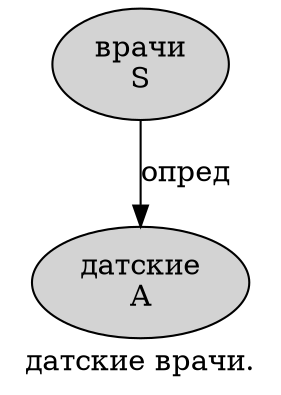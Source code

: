 digraph SENTENCE_1402 {
	graph [label="датские врачи."]
	node [style=filled]
		0 [label="датские
A" color="" fillcolor=lightgray penwidth=1 shape=ellipse]
		1 [label="врачи
S" color="" fillcolor=lightgray penwidth=1 shape=ellipse]
			1 -> 0 [label="опред"]
}